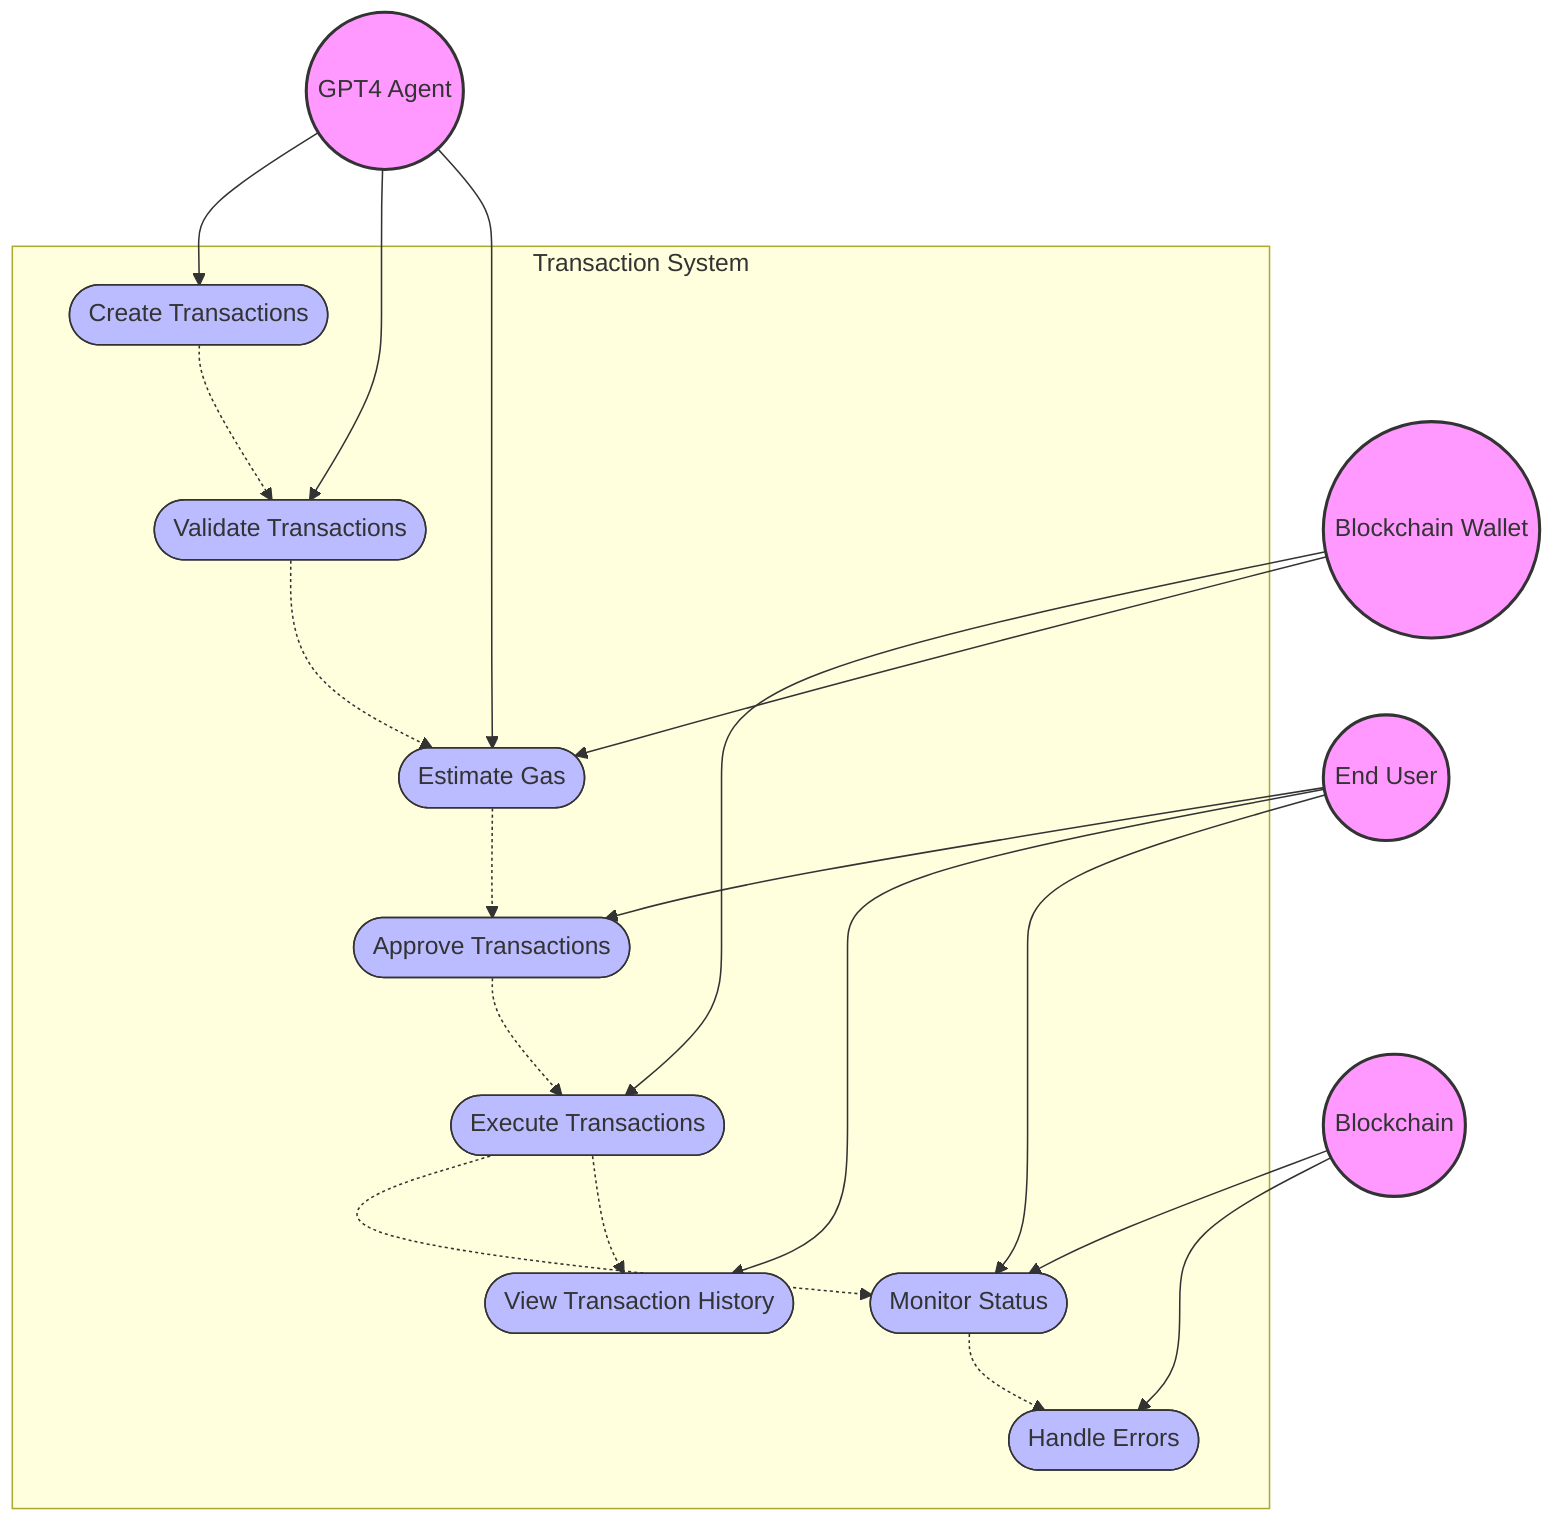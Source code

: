 flowchart TB
    %% Actors
    User((End User))
    AI((GPT4 Agent))
    Wallet((Blockchain Wallet))
    Blockchain((Blockchain))

    subgraph Transactions["Transaction System"]
        CreateTx([Create Transactions])
        ValidateTx([Validate Transactions])
        ApproveTx([Approve Transactions])
        ExecuteTx([Execute Transactions])
        MonitorTx([Monitor Status])
        EstimateGas([Estimate Gas])
        HandleError([Handle Errors])
        ViewHistory([View Transaction History])
    end

    %% User Connections
    User --> ApproveTx
    User --> ViewHistory
    User --> MonitorTx

    %% AI Connections
    AI --> CreateTx
    AI --> ValidateTx
    AI --> EstimateGas

    %% Wallet Connections
    Wallet --> ExecuteTx
    Wallet --> EstimateGas

    %% Blockchain Connections
    Blockchain --> MonitorTx
    Blockchain --> HandleError

    %% Include Relationships
    CreateTx -.-> ValidateTx
    ValidateTx -.-> EstimateGas
    EstimateGas -.-> ApproveTx
    ApproveTx -.-> ExecuteTx
    ExecuteTx -.-> MonitorTx
    MonitorTx -.-> HandleError
    ExecuteTx -.-> ViewHistory

    %% Styling
    classDef actor fill:#f9f,stroke:#333,stroke-width:2px;
    classDef usecase fill:#bbf,stroke:#333,stroke-width:1px;
    class User,AI,Wallet,Blockchain actor;
    class CreateTx,ValidateTx,ApproveTx,ExecuteTx,MonitorTx,EstimateGas,HandleError,ViewHistory usecase;